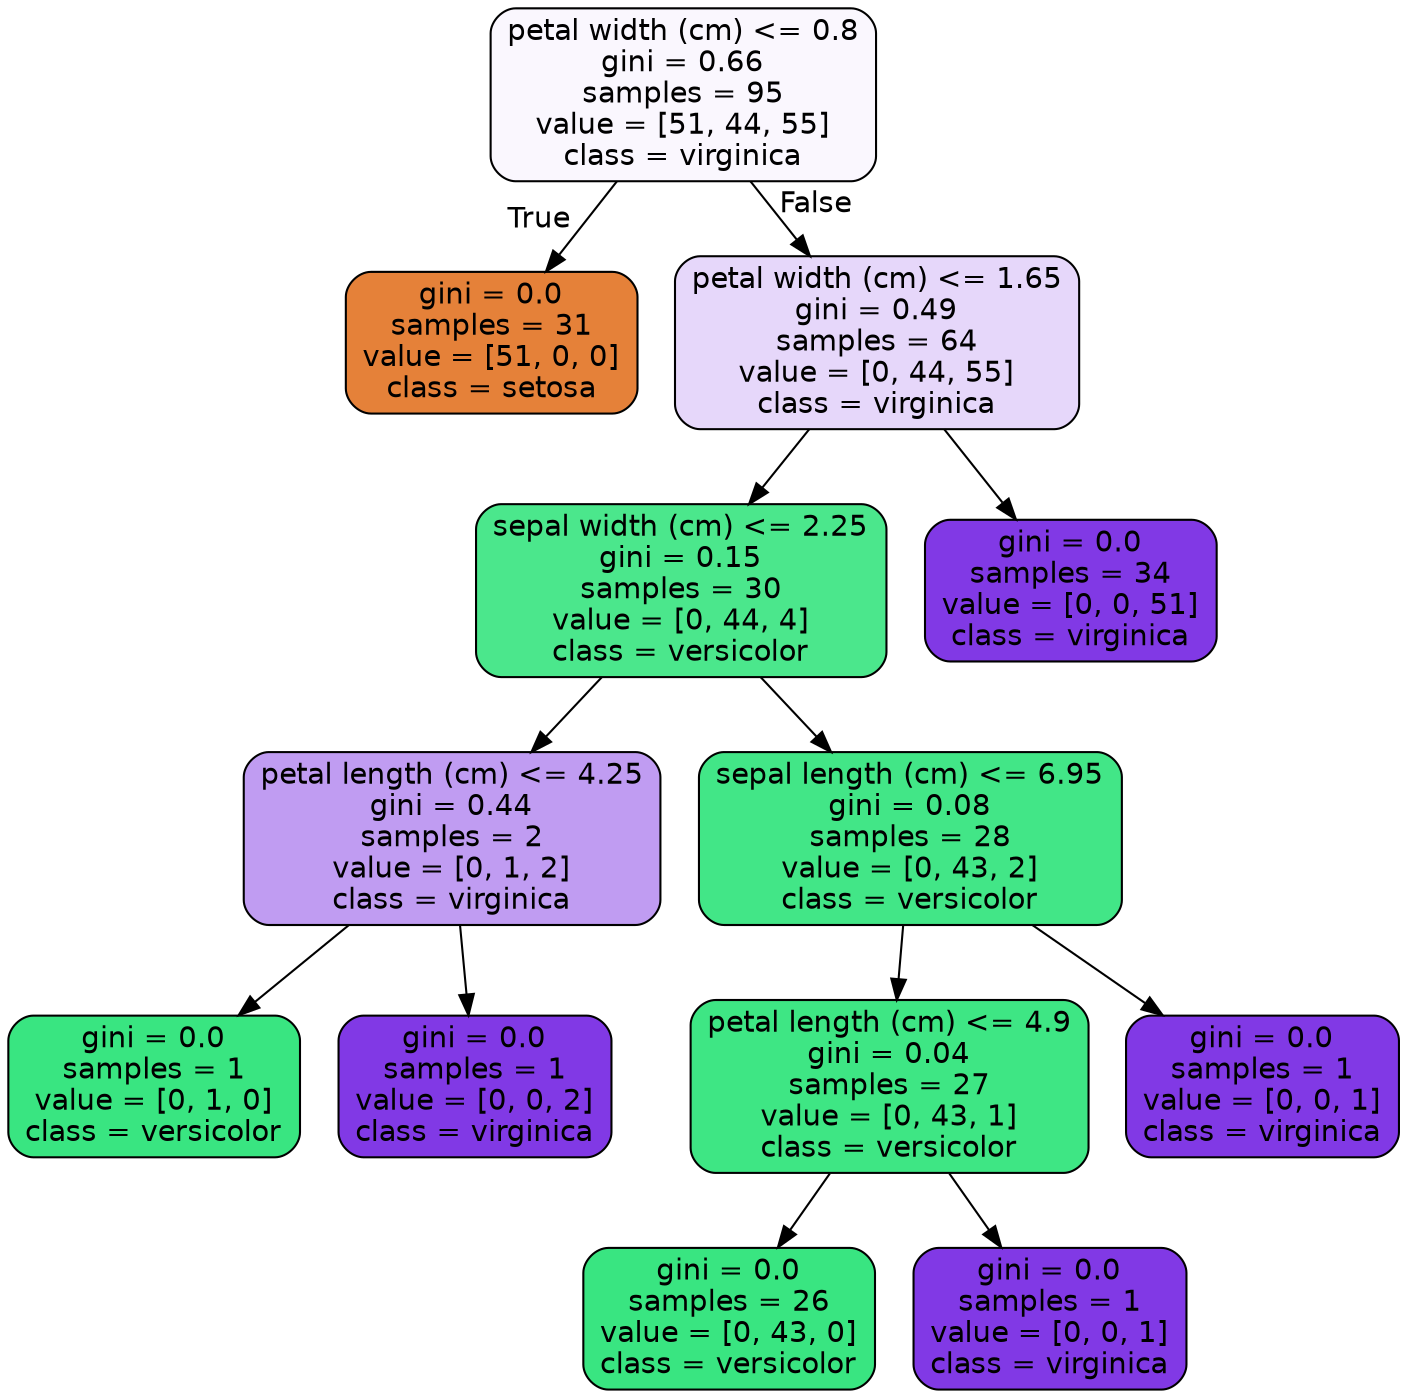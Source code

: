 digraph Tree {
node [shape=box, style="filled, rounded", color="black", fontname=helvetica] ;
edge [fontname=helvetica] ;
0 [label="petal width (cm) <= 0.8\ngini = 0.66\nsamples = 95\nvalue = [51, 44, 55]\nclass = virginica", fillcolor="#faf7fe"] ;
1 [label="gini = 0.0\nsamples = 31\nvalue = [51, 0, 0]\nclass = setosa", fillcolor="#e58139"] ;
0 -> 1 [labeldistance=2.5, labelangle=45, headlabel="True"] ;
2 [label="petal width (cm) <= 1.65\ngini = 0.49\nsamples = 64\nvalue = [0, 44, 55]\nclass = virginica", fillcolor="#e6d7fa"] ;
0 -> 2 [labeldistance=2.5, labelangle=-45, headlabel="False"] ;
3 [label="sepal width (cm) <= 2.25\ngini = 0.15\nsamples = 30\nvalue = [0, 44, 4]\nclass = versicolor", fillcolor="#4be78c"] ;
2 -> 3 ;
4 [label="petal length (cm) <= 4.25\ngini = 0.44\nsamples = 2\nvalue = [0, 1, 2]\nclass = virginica", fillcolor="#c09cf2"] ;
3 -> 4 ;
5 [label="gini = 0.0\nsamples = 1\nvalue = [0, 1, 0]\nclass = versicolor", fillcolor="#39e581"] ;
4 -> 5 ;
6 [label="gini = 0.0\nsamples = 1\nvalue = [0, 0, 2]\nclass = virginica", fillcolor="#8139e5"] ;
4 -> 6 ;
7 [label="sepal length (cm) <= 6.95\ngini = 0.08\nsamples = 28\nvalue = [0, 43, 2]\nclass = versicolor", fillcolor="#42e687"] ;
3 -> 7 ;
8 [label="petal length (cm) <= 4.9\ngini = 0.04\nsamples = 27\nvalue = [0, 43, 1]\nclass = versicolor", fillcolor="#3ee684"] ;
7 -> 8 ;
9 [label="gini = 0.0\nsamples = 26\nvalue = [0, 43, 0]\nclass = versicolor", fillcolor="#39e581"] ;
8 -> 9 ;
10 [label="gini = 0.0\nsamples = 1\nvalue = [0, 0, 1]\nclass = virginica", fillcolor="#8139e5"] ;
8 -> 10 ;
11 [label="gini = 0.0\nsamples = 1\nvalue = [0, 0, 1]\nclass = virginica", fillcolor="#8139e5"] ;
7 -> 11 ;
12 [label="gini = 0.0\nsamples = 34\nvalue = [0, 0, 51]\nclass = virginica", fillcolor="#8139e5"] ;
2 -> 12 ;
}